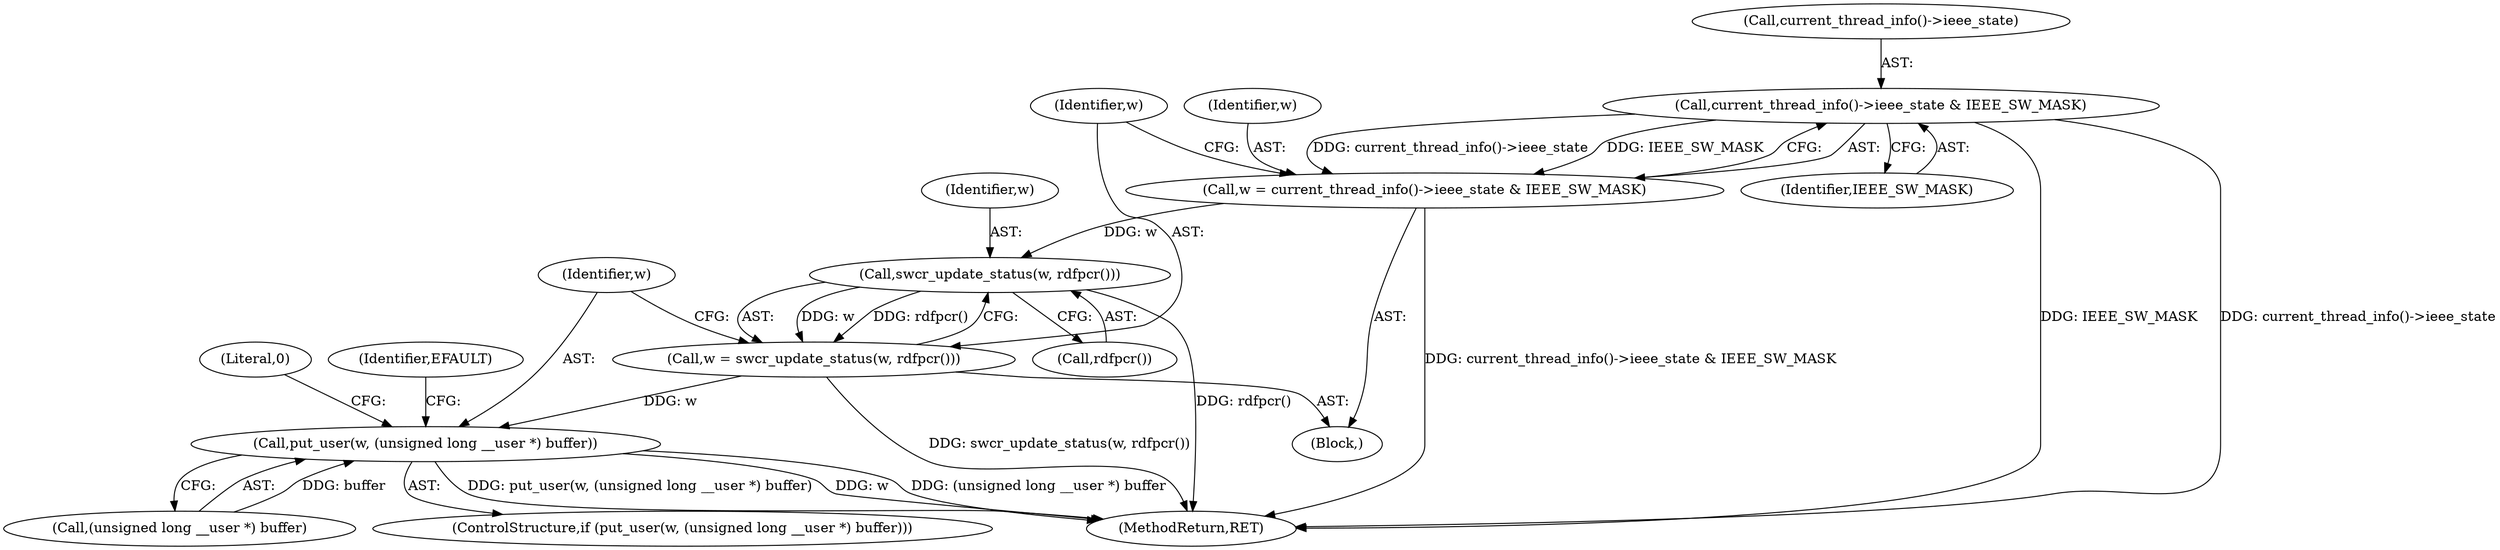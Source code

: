 digraph "0_linux_21c5977a836e399fc710ff2c5367845ed5c2527f_2@API" {
"1000124" [label="(Call,current_thread_info()->ieee_state & IEEE_SW_MASK)"];
"1000122" [label="(Call,w = current_thread_info()->ieee_state & IEEE_SW_MASK)"];
"1000131" [label="(Call,swcr_update_status(w, rdfpcr()))"];
"1000129" [label="(Call,w = swcr_update_status(w, rdfpcr()))"];
"1000135" [label="(Call,put_user(w, (unsigned long __user *) buffer))"];
"1000144" [label="(Literal,0)"];
"1000142" [label="(Identifier,EFAULT)"];
"1000130" [label="(Identifier,w)"];
"1000129" [label="(Call,w = swcr_update_status(w, rdfpcr()))"];
"1000131" [label="(Call,swcr_update_status(w, rdfpcr()))"];
"1000120" [label="(Block,)"];
"1000125" [label="(Call,current_thread_info()->ieee_state)"];
"1000132" [label="(Identifier,w)"];
"1000124" [label="(Call,current_thread_info()->ieee_state & IEEE_SW_MASK)"];
"1000239" [label="(MethodReturn,RET)"];
"1000128" [label="(Identifier,IEEE_SW_MASK)"];
"1000123" [label="(Identifier,w)"];
"1000136" [label="(Identifier,w)"];
"1000135" [label="(Call,put_user(w, (unsigned long __user *) buffer))"];
"1000133" [label="(Call,rdfpcr())"];
"1000137" [label="(Call,(unsigned long __user *) buffer)"];
"1000134" [label="(ControlStructure,if (put_user(w, (unsigned long __user *) buffer)))"];
"1000122" [label="(Call,w = current_thread_info()->ieee_state & IEEE_SW_MASK)"];
"1000124" -> "1000122"  [label="AST: "];
"1000124" -> "1000128"  [label="CFG: "];
"1000125" -> "1000124"  [label="AST: "];
"1000128" -> "1000124"  [label="AST: "];
"1000122" -> "1000124"  [label="CFG: "];
"1000124" -> "1000239"  [label="DDG: current_thread_info()->ieee_state"];
"1000124" -> "1000239"  [label="DDG: IEEE_SW_MASK"];
"1000124" -> "1000122"  [label="DDG: current_thread_info()->ieee_state"];
"1000124" -> "1000122"  [label="DDG: IEEE_SW_MASK"];
"1000122" -> "1000120"  [label="AST: "];
"1000123" -> "1000122"  [label="AST: "];
"1000130" -> "1000122"  [label="CFG: "];
"1000122" -> "1000239"  [label="DDG: current_thread_info()->ieee_state & IEEE_SW_MASK"];
"1000122" -> "1000131"  [label="DDG: w"];
"1000131" -> "1000129"  [label="AST: "];
"1000131" -> "1000133"  [label="CFG: "];
"1000132" -> "1000131"  [label="AST: "];
"1000133" -> "1000131"  [label="AST: "];
"1000129" -> "1000131"  [label="CFG: "];
"1000131" -> "1000239"  [label="DDG: rdfpcr()"];
"1000131" -> "1000129"  [label="DDG: w"];
"1000131" -> "1000129"  [label="DDG: rdfpcr()"];
"1000129" -> "1000120"  [label="AST: "];
"1000130" -> "1000129"  [label="AST: "];
"1000136" -> "1000129"  [label="CFG: "];
"1000129" -> "1000239"  [label="DDG: swcr_update_status(w, rdfpcr())"];
"1000129" -> "1000135"  [label="DDG: w"];
"1000135" -> "1000134"  [label="AST: "];
"1000135" -> "1000137"  [label="CFG: "];
"1000136" -> "1000135"  [label="AST: "];
"1000137" -> "1000135"  [label="AST: "];
"1000142" -> "1000135"  [label="CFG: "];
"1000144" -> "1000135"  [label="CFG: "];
"1000135" -> "1000239"  [label="DDG: put_user(w, (unsigned long __user *) buffer)"];
"1000135" -> "1000239"  [label="DDG: w"];
"1000135" -> "1000239"  [label="DDG: (unsigned long __user *) buffer"];
"1000137" -> "1000135"  [label="DDG: buffer"];
}
